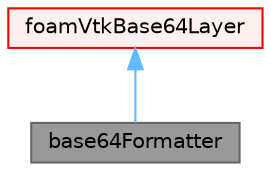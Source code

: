 digraph "base64Formatter"
{
 // LATEX_PDF_SIZE
  bgcolor="transparent";
  edge [fontname=Helvetica,fontsize=10,labelfontname=Helvetica,labelfontsize=10];
  node [fontname=Helvetica,fontsize=10,shape=box,height=0.2,width=0.4];
  Node1 [id="Node000001",label="base64Formatter",height=0.2,width=0.4,color="gray40", fillcolor="grey60", style="filled", fontcolor="black",tooltip="Inline base-64 encoded binary output. Uses an output filter layer to write base-64 encoded content."];
  Node2 -> Node1 [id="edge1_Node000001_Node000002",dir="back",color="steelblue1",style="solid",tooltip=" "];
  Node2 [id="Node000002",label="foamVtkBase64Layer",height=0.2,width=0.4,color="red", fillcolor="#FFF0F0", style="filled",URL="$classFoam_1_1vtk_1_1foamVtkBase64Layer.html",tooltip="Base-64 encoded output layer - normally only used indirectly by formatters."];
}
